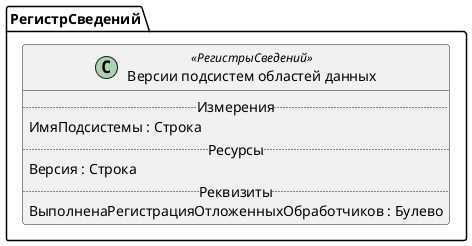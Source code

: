 ﻿@startuml ВерсииПодсистемОбластейДанных
'!include templates.wsd
'..\include templates.wsd
class РегистрСведений.ВерсииПодсистемОбластейДанных as "Версии подсистем областей данных" <<РегистрыСведений>>
{
..Измерения..
ИмяПодсистемы : Строка
..Ресурсы..
Версия : Строка
..Реквизиты..
ВыполненаРегистрацияОтложенныхОбработчиков : Булево
}
@enduml
